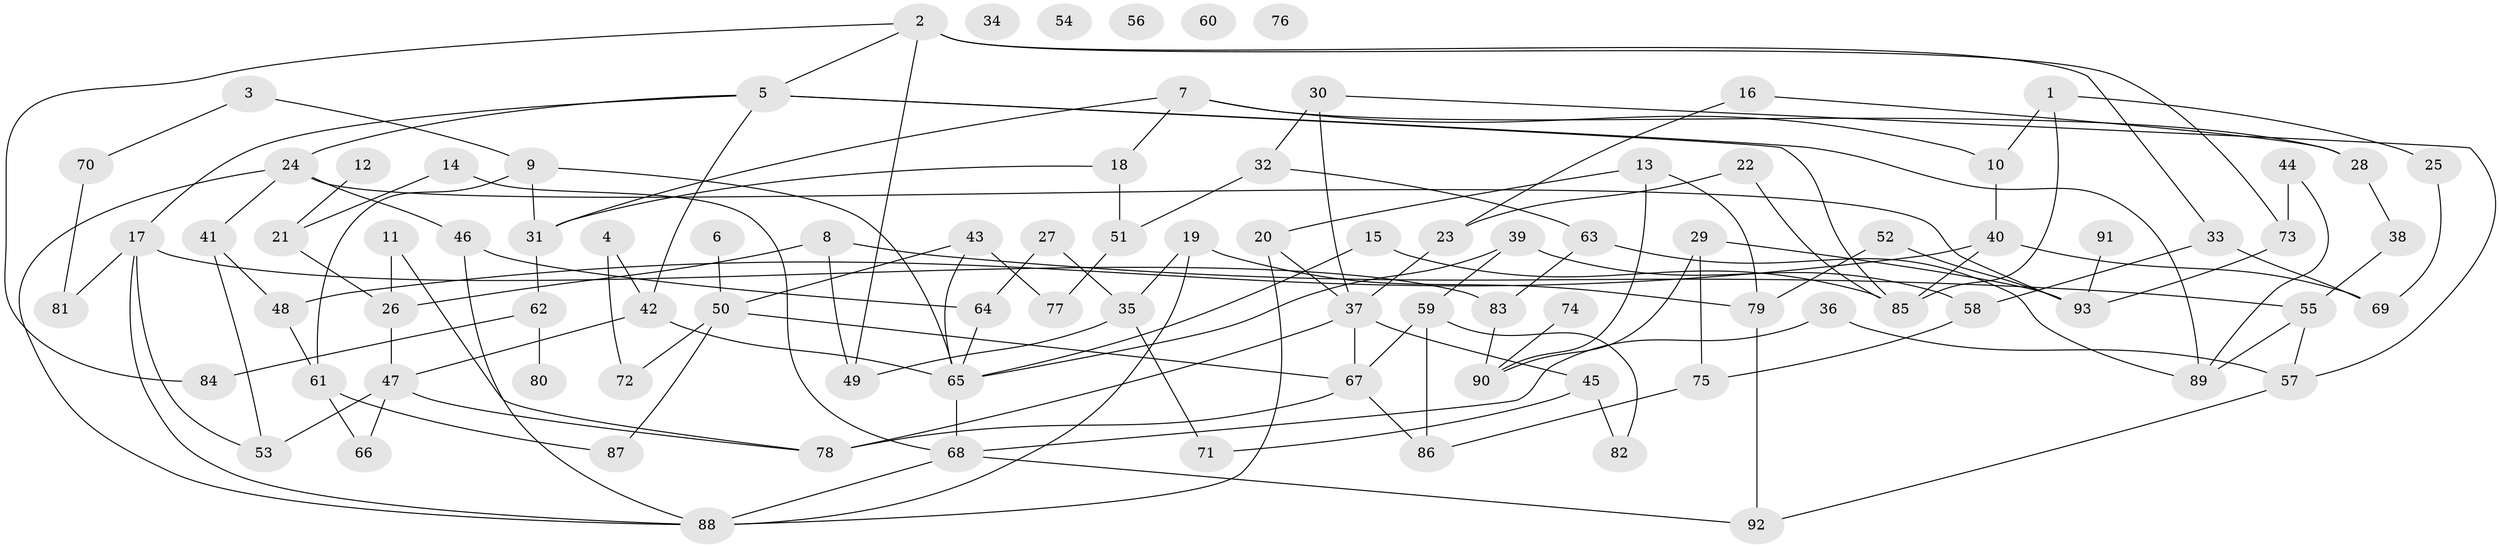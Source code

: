 // Generated by graph-tools (version 1.1) at 2025/49/03/09/25 03:49:05]
// undirected, 93 vertices, 139 edges
graph export_dot {
graph [start="1"]
  node [color=gray90,style=filled];
  1;
  2;
  3;
  4;
  5;
  6;
  7;
  8;
  9;
  10;
  11;
  12;
  13;
  14;
  15;
  16;
  17;
  18;
  19;
  20;
  21;
  22;
  23;
  24;
  25;
  26;
  27;
  28;
  29;
  30;
  31;
  32;
  33;
  34;
  35;
  36;
  37;
  38;
  39;
  40;
  41;
  42;
  43;
  44;
  45;
  46;
  47;
  48;
  49;
  50;
  51;
  52;
  53;
  54;
  55;
  56;
  57;
  58;
  59;
  60;
  61;
  62;
  63;
  64;
  65;
  66;
  67;
  68;
  69;
  70;
  71;
  72;
  73;
  74;
  75;
  76;
  77;
  78;
  79;
  80;
  81;
  82;
  83;
  84;
  85;
  86;
  87;
  88;
  89;
  90;
  91;
  92;
  93;
  1 -- 10;
  1 -- 25;
  1 -- 85;
  2 -- 5;
  2 -- 33;
  2 -- 49;
  2 -- 73;
  2 -- 84;
  3 -- 9;
  3 -- 70;
  4 -- 42;
  4 -- 72;
  5 -- 17;
  5 -- 24;
  5 -- 42;
  5 -- 85;
  5 -- 89;
  6 -- 50;
  7 -- 10;
  7 -- 18;
  7 -- 28;
  7 -- 31;
  8 -- 26;
  8 -- 49;
  8 -- 55;
  9 -- 31;
  9 -- 61;
  9 -- 65;
  10 -- 40;
  11 -- 26;
  11 -- 78;
  12 -- 21;
  13 -- 20;
  13 -- 79;
  13 -- 90;
  14 -- 21;
  14 -- 68;
  15 -- 65;
  15 -- 85;
  16 -- 23;
  16 -- 28;
  17 -- 53;
  17 -- 81;
  17 -- 83;
  17 -- 88;
  18 -- 31;
  18 -- 51;
  19 -- 35;
  19 -- 79;
  19 -- 88;
  20 -- 37;
  20 -- 88;
  21 -- 26;
  22 -- 23;
  22 -- 85;
  23 -- 37;
  24 -- 41;
  24 -- 46;
  24 -- 88;
  24 -- 93;
  25 -- 69;
  26 -- 47;
  27 -- 35;
  27 -- 64;
  28 -- 38;
  29 -- 75;
  29 -- 90;
  29 -- 93;
  30 -- 32;
  30 -- 37;
  30 -- 57;
  31 -- 62;
  32 -- 51;
  32 -- 63;
  33 -- 58;
  33 -- 69;
  35 -- 49;
  35 -- 71;
  36 -- 57;
  36 -- 68;
  37 -- 45;
  37 -- 67;
  37 -- 78;
  38 -- 55;
  39 -- 58;
  39 -- 59;
  39 -- 65;
  40 -- 48;
  40 -- 69;
  40 -- 85;
  41 -- 48;
  41 -- 53;
  42 -- 47;
  42 -- 65;
  43 -- 50;
  43 -- 65;
  43 -- 77;
  44 -- 73;
  44 -- 89;
  45 -- 71;
  45 -- 82;
  46 -- 64;
  46 -- 88;
  47 -- 53;
  47 -- 66;
  47 -- 78;
  48 -- 61;
  50 -- 67;
  50 -- 72;
  50 -- 87;
  51 -- 77;
  52 -- 79;
  52 -- 93;
  55 -- 57;
  55 -- 89;
  57 -- 92;
  58 -- 75;
  59 -- 67;
  59 -- 82;
  59 -- 86;
  61 -- 66;
  61 -- 87;
  62 -- 80;
  62 -- 84;
  63 -- 83;
  63 -- 89;
  64 -- 65;
  65 -- 68;
  67 -- 78;
  67 -- 86;
  68 -- 88;
  68 -- 92;
  70 -- 81;
  73 -- 93;
  74 -- 90;
  75 -- 86;
  79 -- 92;
  83 -- 90;
  91 -- 93;
}
